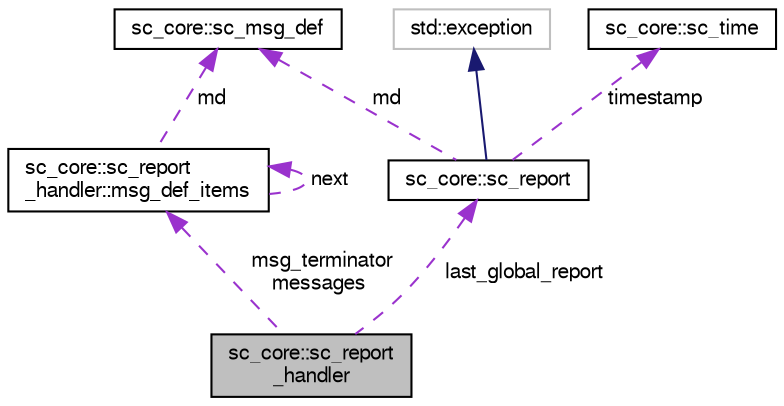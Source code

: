 digraph "sc_core::sc_report_handler"
{
  edge [fontname="FreeSans",fontsize="10",labelfontname="FreeSans",labelfontsize="10"];
  node [fontname="FreeSans",fontsize="10",shape=record];
  Node1 [label="sc_core::sc_report\l_handler",height=0.2,width=0.4,color="black", fillcolor="grey75", style="filled", fontcolor="black"];
  Node2 -> Node1 [dir="back",color="darkorchid3",fontsize="10",style="dashed",label=" msg_terminator\nmessages" ,fontname="FreeSans"];
  Node2 [label="sc_core::sc_report\l_handler::msg_def_items",height=0.2,width=0.4,color="black", fillcolor="white", style="filled",URL="$a02112.html"];
  Node2 -> Node2 [dir="back",color="darkorchid3",fontsize="10",style="dashed",label=" next" ,fontname="FreeSans"];
  Node3 -> Node2 [dir="back",color="darkorchid3",fontsize="10",style="dashed",label=" md" ,fontname="FreeSans"];
  Node3 [label="sc_core::sc_msg_def",height=0.2,width=0.4,color="black", fillcolor="white", style="filled",URL="$a02104.html"];
  Node4 -> Node1 [dir="back",color="darkorchid3",fontsize="10",style="dashed",label=" last_global_report" ,fontname="FreeSans"];
  Node4 [label="sc_core::sc_report",height=0.2,width=0.4,color="black", fillcolor="white", style="filled",URL="$a02100.html"];
  Node5 -> Node4 [dir="back",color="midnightblue",fontsize="10",style="solid",fontname="FreeSans"];
  Node5 [label="std::exception",height=0.2,width=0.4,color="grey75", fillcolor="white", style="filled",tooltip="STL class. "];
  Node3 -> Node4 [dir="back",color="darkorchid3",fontsize="10",style="dashed",label=" md" ,fontname="FreeSans"];
  Node6 -> Node4 [dir="back",color="darkorchid3",fontsize="10",style="dashed",label=" timestamp" ,fontname="FreeSans"];
  Node6 [label="sc_core::sc_time",height=0.2,width=0.4,color="black", fillcolor="white", style="filled",URL="$a01996.html"];
}
